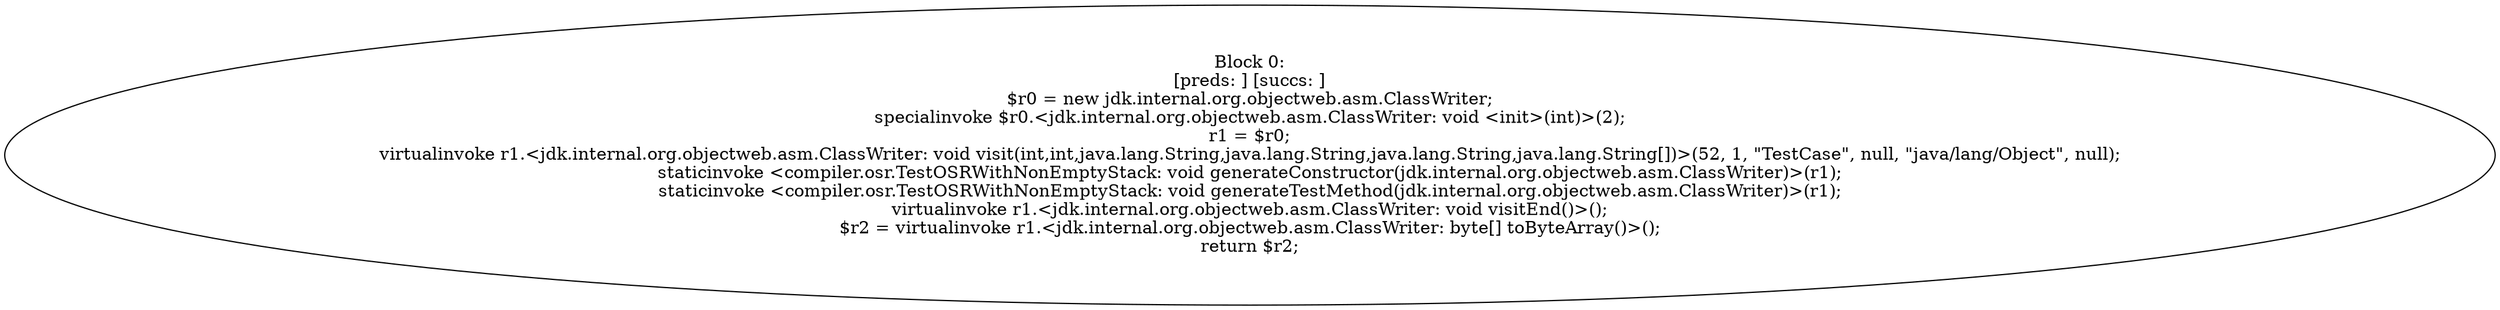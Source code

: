 digraph "unitGraph" {
    "Block 0:
[preds: ] [succs: ]
$r0 = new jdk.internal.org.objectweb.asm.ClassWriter;
specialinvoke $r0.<jdk.internal.org.objectweb.asm.ClassWriter: void <init>(int)>(2);
r1 = $r0;
virtualinvoke r1.<jdk.internal.org.objectweb.asm.ClassWriter: void visit(int,int,java.lang.String,java.lang.String,java.lang.String,java.lang.String[])>(52, 1, \"TestCase\", null, \"java/lang/Object\", null);
staticinvoke <compiler.osr.TestOSRWithNonEmptyStack: void generateConstructor(jdk.internal.org.objectweb.asm.ClassWriter)>(r1);
staticinvoke <compiler.osr.TestOSRWithNonEmptyStack: void generateTestMethod(jdk.internal.org.objectweb.asm.ClassWriter)>(r1);
virtualinvoke r1.<jdk.internal.org.objectweb.asm.ClassWriter: void visitEnd()>();
$r2 = virtualinvoke r1.<jdk.internal.org.objectweb.asm.ClassWriter: byte[] toByteArray()>();
return $r2;
"
}
